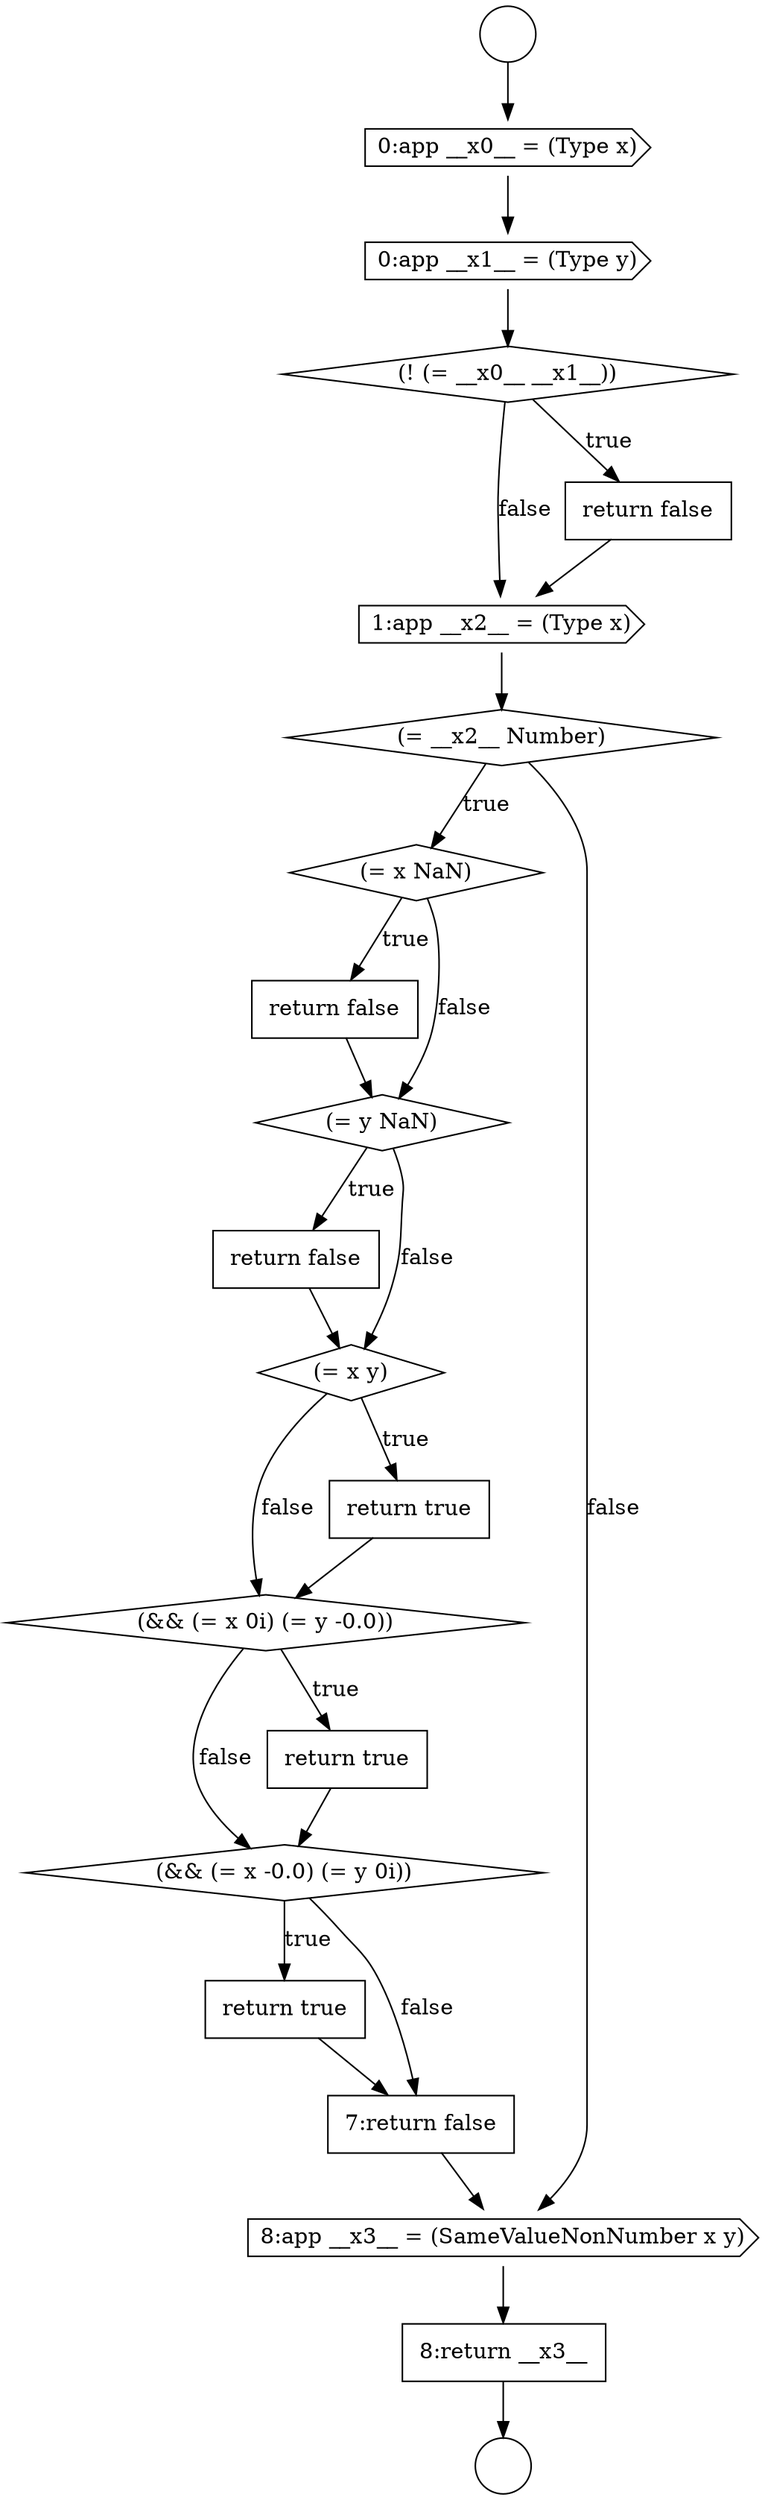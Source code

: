 digraph {
  node645 [shape=none, margin=0, label=<<font color="black">
    <table border="0" cellborder="1" cellspacing="0" cellpadding="10">
      <tr><td align="left">return false</td></tr>
    </table>
  </font>> color="black" fillcolor="white" style=filled]
  node651 [shape=none, margin=0, label=<<font color="black">
    <table border="0" cellborder="1" cellspacing="0" cellpadding="10">
      <tr><td align="left">return true</td></tr>
    </table>
  </font>> color="black" fillcolor="white" style=filled]
  node638 [shape=diamond, label=<<font color="black">(! (= __x0__ __x1__))</font>> color="black" fillcolor="white" style=filled]
  node646 [shape=diamond, label=<<font color="black">(= x y)</font>> color="black" fillcolor="white" style=filled]
  node634 [shape=circle label=" " color="black" fillcolor="white" style=filled]
  node650 [shape=diamond, label=<<font color="black">(&amp;&amp; (= x -0.0) (= y 0i))</font>> color="black" fillcolor="white" style=filled]
  node641 [shape=diamond, label=<<font color="black">(= __x2__ Number)</font>> color="black" fillcolor="white" style=filled]
  node649 [shape=none, margin=0, label=<<font color="black">
    <table border="0" cellborder="1" cellspacing="0" cellpadding="10">
      <tr><td align="left">return true</td></tr>
    </table>
  </font>> color="black" fillcolor="white" style=filled]
  node648 [shape=diamond, label=<<font color="black">(&amp;&amp; (= x 0i) (= y -0.0))</font>> color="black" fillcolor="white" style=filled]
  node640 [shape=cds, label=<<font color="black">1:app __x2__ = (Type x)</font>> color="black" fillcolor="white" style=filled]
  node643 [shape=none, margin=0, label=<<font color="black">
    <table border="0" cellborder="1" cellspacing="0" cellpadding="10">
      <tr><td align="left">return false</td></tr>
    </table>
  </font>> color="black" fillcolor="white" style=filled]
  node652 [shape=none, margin=0, label=<<font color="black">
    <table border="0" cellborder="1" cellspacing="0" cellpadding="10">
      <tr><td align="left">7:return false</td></tr>
    </table>
  </font>> color="black" fillcolor="white" style=filled]
  node635 [shape=circle label=" " color="black" fillcolor="white" style=filled]
  node644 [shape=diamond, label=<<font color="black">(= y NaN)</font>> color="black" fillcolor="white" style=filled]
  node639 [shape=none, margin=0, label=<<font color="black">
    <table border="0" cellborder="1" cellspacing="0" cellpadding="10">
      <tr><td align="left">return false</td></tr>
    </table>
  </font>> color="black" fillcolor="white" style=filled]
  node642 [shape=diamond, label=<<font color="black">(= x NaN)</font>> color="black" fillcolor="white" style=filled]
  node637 [shape=cds, label=<<font color="black">0:app __x1__ = (Type y)</font>> color="black" fillcolor="white" style=filled]
  node647 [shape=none, margin=0, label=<<font color="black">
    <table border="0" cellborder="1" cellspacing="0" cellpadding="10">
      <tr><td align="left">return true</td></tr>
    </table>
  </font>> color="black" fillcolor="white" style=filled]
  node654 [shape=none, margin=0, label=<<font color="black">
    <table border="0" cellborder="1" cellspacing="0" cellpadding="10">
      <tr><td align="left">8:return __x3__</td></tr>
    </table>
  </font>> color="black" fillcolor="white" style=filled]
  node636 [shape=cds, label=<<font color="black">0:app __x0__ = (Type x)</font>> color="black" fillcolor="white" style=filled]
  node653 [shape=cds, label=<<font color="black">8:app __x3__ = (SameValueNonNumber x y)</font>> color="black" fillcolor="white" style=filled]
  node637 -> node638 [ color="black"]
  node648 -> node649 [label=<<font color="black">true</font>> color="black"]
  node648 -> node650 [label=<<font color="black">false</font>> color="black"]
  node644 -> node645 [label=<<font color="black">true</font>> color="black"]
  node644 -> node646 [label=<<font color="black">false</font>> color="black"]
  node634 -> node636 [ color="black"]
  node653 -> node654 [ color="black"]
  node642 -> node643 [label=<<font color="black">true</font>> color="black"]
  node642 -> node644 [label=<<font color="black">false</font>> color="black"]
  node646 -> node647 [label=<<font color="black">true</font>> color="black"]
  node646 -> node648 [label=<<font color="black">false</font>> color="black"]
  node654 -> node635 [ color="black"]
  node647 -> node648 [ color="black"]
  node652 -> node653 [ color="black"]
  node640 -> node641 [ color="black"]
  node638 -> node639 [label=<<font color="black">true</font>> color="black"]
  node638 -> node640 [label=<<font color="black">false</font>> color="black"]
  node651 -> node652 [ color="black"]
  node649 -> node650 [ color="black"]
  node636 -> node637 [ color="black"]
  node641 -> node642 [label=<<font color="black">true</font>> color="black"]
  node641 -> node653 [label=<<font color="black">false</font>> color="black"]
  node645 -> node646 [ color="black"]
  node639 -> node640 [ color="black"]
  node643 -> node644 [ color="black"]
  node650 -> node651 [label=<<font color="black">true</font>> color="black"]
  node650 -> node652 [label=<<font color="black">false</font>> color="black"]
}
